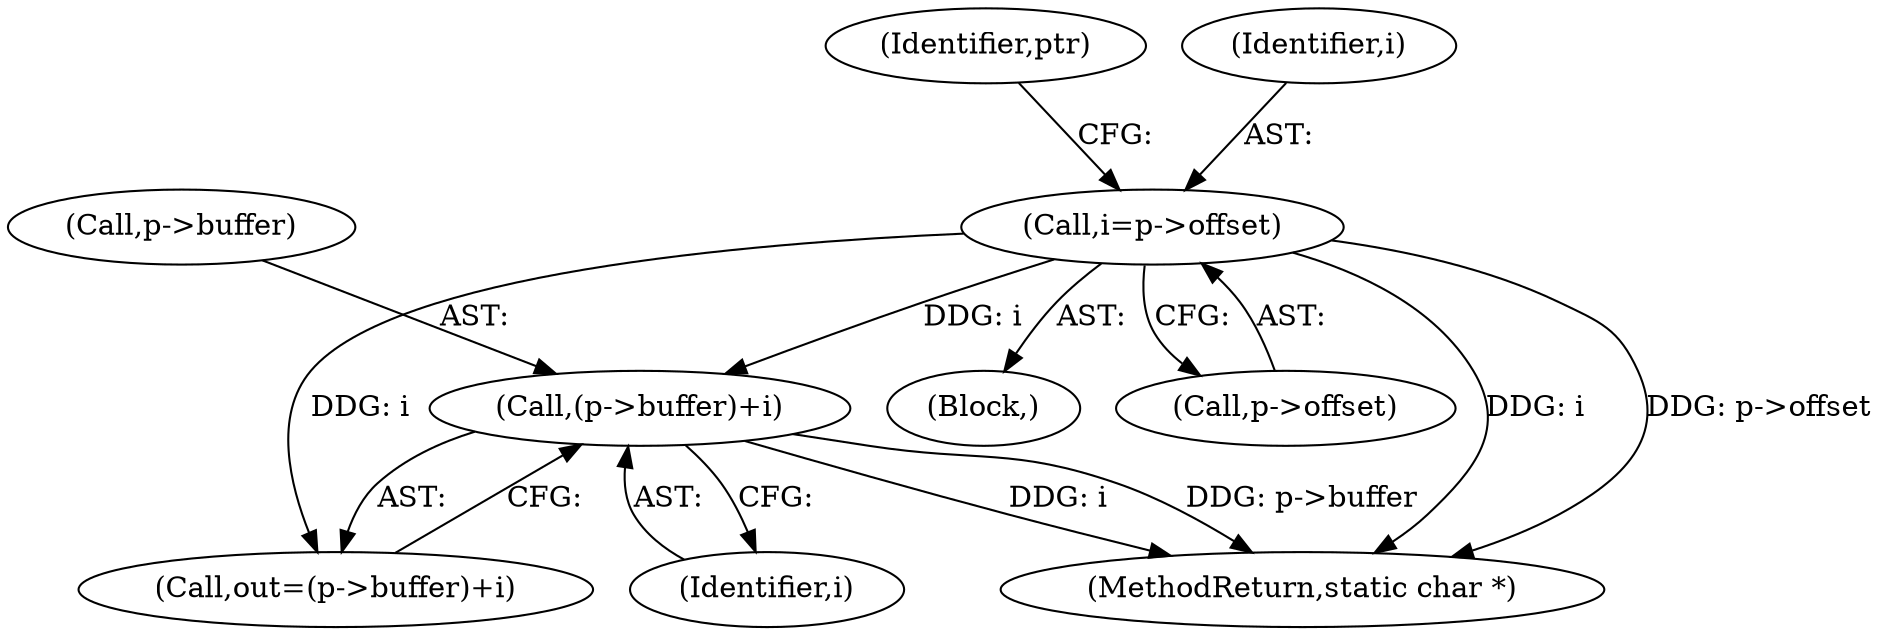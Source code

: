 digraph "0_iperf_91f2fa59e8ed80dfbf400add0164ee0e508e412a_40@pointer" {
"1000303" [label="(Call,(p->buffer)+i)"];
"1000186" [label="(Call,i=p->offset)"];
"1000303" [label="(Call,(p->buffer)+i)"];
"1000304" [label="(Call,p->buffer)"];
"1000301" [label="(Call,out=(p->buffer)+i)"];
"1000186" [label="(Call,i=p->offset)"];
"1000307" [label="(Identifier,i)"];
"1000185" [label="(Block,)"];
"1000497" [label="(MethodReturn,static char *)"];
"1000192" [label="(Identifier,ptr)"];
"1000188" [label="(Call,p->offset)"];
"1000187" [label="(Identifier,i)"];
"1000303" -> "1000301"  [label="AST: "];
"1000303" -> "1000307"  [label="CFG: "];
"1000304" -> "1000303"  [label="AST: "];
"1000307" -> "1000303"  [label="AST: "];
"1000301" -> "1000303"  [label="CFG: "];
"1000303" -> "1000497"  [label="DDG: p->buffer"];
"1000303" -> "1000497"  [label="DDG: i"];
"1000186" -> "1000303"  [label="DDG: i"];
"1000186" -> "1000185"  [label="AST: "];
"1000186" -> "1000188"  [label="CFG: "];
"1000187" -> "1000186"  [label="AST: "];
"1000188" -> "1000186"  [label="AST: "];
"1000192" -> "1000186"  [label="CFG: "];
"1000186" -> "1000497"  [label="DDG: p->offset"];
"1000186" -> "1000497"  [label="DDG: i"];
"1000186" -> "1000301"  [label="DDG: i"];
}
